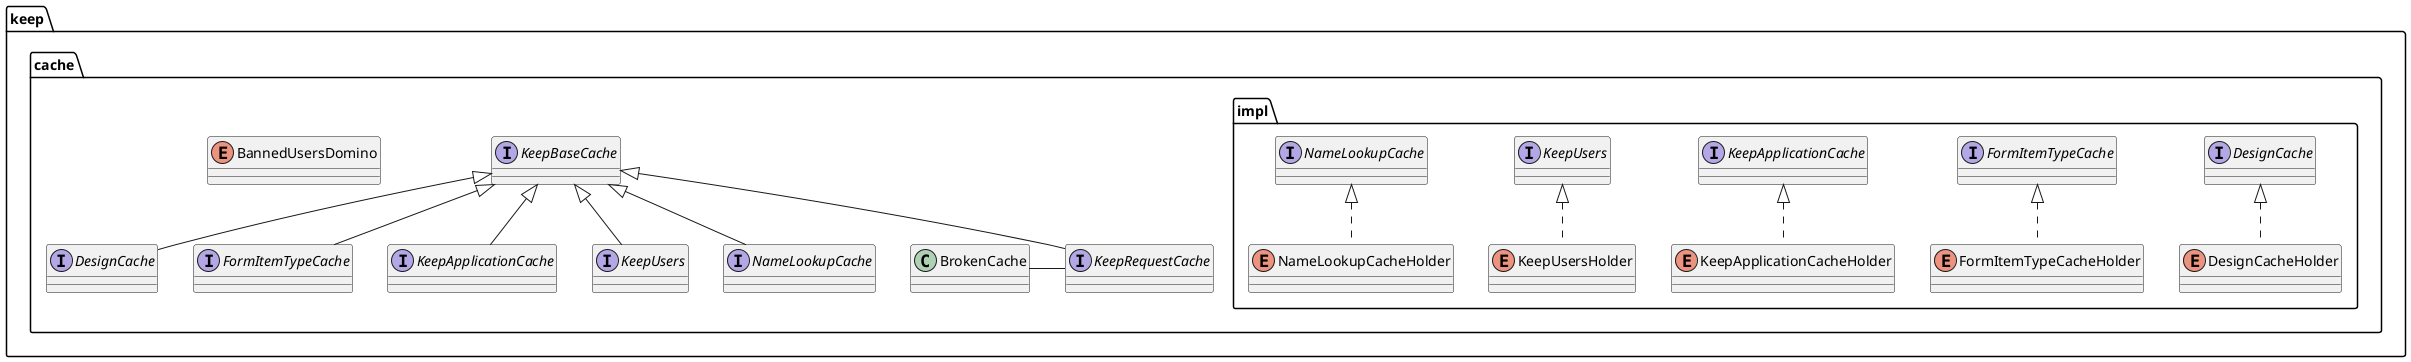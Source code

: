 @startuml CacheLayout


package keep.cache {
    interface DesignCache extends KeepBaseCache
    interface FormItemTypeCache extends KeepBaseCache
    interface KeepApplicationCache extends KeepBaseCache
    interface KeepBaseCache
    interface KeepRequestCache extends KeepBaseCache
    interface KeepUsers extends KeepBaseCache
    interface NameLookupCache extends KeepBaseCache
    enum BannedUsersDomino
    class BrokenCache
}

package keep.cache.impl {
    enum DesignCacheHolder implements DesignCache
    enum FormItemTypeCacheHolder implements FormItemTypeCache
    enum KeepApplicationCacheHolder implements KeepApplicationCache
    enum KeepUsersHolder implements KeepUsers
    enum NameLookupCacheHolder implements NameLookupCache
}

BrokenCache - KeepRequestCache

@enduml